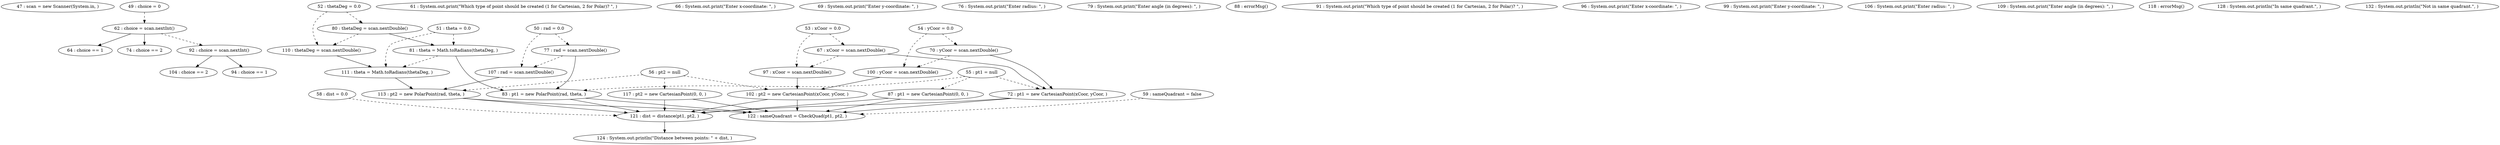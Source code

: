 digraph G {
"47 : scan = new Scanner(System.in, )"
"49 : choice = 0"
"49 : choice = 0" -> "62 : choice = scan.nextInt()" [style=dashed]
"50 : rad = 0.0"
"50 : rad = 0.0" -> "107 : rad = scan.nextDouble()" [style=dashed]
"50 : rad = 0.0" -> "77 : rad = scan.nextDouble()" [style=dashed]
"51 : theta = 0.0"
"51 : theta = 0.0" -> "81 : theta = Math.toRadians(thetaDeg, )" [style=dashed]
"51 : theta = 0.0" -> "111 : theta = Math.toRadians(thetaDeg, )" [style=dashed]
"52 : thetaDeg = 0.0"
"52 : thetaDeg = 0.0" -> "80 : thetaDeg = scan.nextDouble()" [style=dashed]
"52 : thetaDeg = 0.0" -> "110 : thetaDeg = scan.nextDouble()" [style=dashed]
"53 : xCoor = 0.0"
"53 : xCoor = 0.0" -> "67 : xCoor = scan.nextDouble()" [style=dashed]
"53 : xCoor = 0.0" -> "97 : xCoor = scan.nextDouble()" [style=dashed]
"54 : yCoor = 0.0"
"54 : yCoor = 0.0" -> "100 : yCoor = scan.nextDouble()" [style=dashed]
"54 : yCoor = 0.0" -> "70 : yCoor = scan.nextDouble()" [style=dashed]
"55 : pt1 = null"
"55 : pt1 = null" -> "83 : pt1 = new PolarPoint(rad, theta, )" [style=dashed]
"55 : pt1 = null" -> "87 : pt1 = new CartesianPoint(0, 0, )" [style=dashed]
"55 : pt1 = null" -> "72 : pt1 = new CartesianPoint(xCoor, yCoor, )" [style=dashed]
"56 : pt2 = null"
"56 : pt2 = null" -> "102 : pt2 = new CartesianPoint(xCoor, yCoor, )" [style=dashed]
"56 : pt2 = null" -> "113 : pt2 = new PolarPoint(rad, theta, )" [style=dashed]
"56 : pt2 = null" -> "117 : pt2 = new CartesianPoint(0, 0, )" [style=dashed]
"58 : dist = 0.0"
"58 : dist = 0.0" -> "121 : dist = distance(pt1, pt2, )" [style=dashed]
"59 : sameQuadrant = false"
"59 : sameQuadrant = false" -> "122 : sameQuadrant = CheckQuad(pt1, pt2, )" [style=dashed]
"61 : System.out.print(\"Which type of point should be created (1 for Cartesian, 2 for Polar)? \", )"
"62 : choice = scan.nextInt()"
"62 : choice = scan.nextInt()" -> "64 : choice == 1"
"62 : choice = scan.nextInt()" -> "74 : choice == 2"
"62 : choice = scan.nextInt()" -> "92 : choice = scan.nextInt()" [style=dashed]
"64 : choice == 1"
"66 : System.out.print(\"Enter x-coordinate: \", )"
"67 : xCoor = scan.nextDouble()"
"67 : xCoor = scan.nextDouble()" -> "72 : pt1 = new CartesianPoint(xCoor, yCoor, )"
"67 : xCoor = scan.nextDouble()" -> "97 : xCoor = scan.nextDouble()" [style=dashed]
"69 : System.out.print(\"Enter y-coordinate: \", )"
"70 : yCoor = scan.nextDouble()"
"70 : yCoor = scan.nextDouble()" -> "72 : pt1 = new CartesianPoint(xCoor, yCoor, )"
"70 : yCoor = scan.nextDouble()" -> "100 : yCoor = scan.nextDouble()" [style=dashed]
"72 : pt1 = new CartesianPoint(xCoor, yCoor, )"
"72 : pt1 = new CartesianPoint(xCoor, yCoor, )" -> "122 : sameQuadrant = CheckQuad(pt1, pt2, )"
"72 : pt1 = new CartesianPoint(xCoor, yCoor, )" -> "121 : dist = distance(pt1, pt2, )"
"74 : choice == 2"
"76 : System.out.print(\"Enter radius: \", )"
"77 : rad = scan.nextDouble()"
"77 : rad = scan.nextDouble()" -> "83 : pt1 = new PolarPoint(rad, theta, )"
"77 : rad = scan.nextDouble()" -> "107 : rad = scan.nextDouble()" [style=dashed]
"79 : System.out.print(\"Enter angle (in degrees): \", )"
"80 : thetaDeg = scan.nextDouble()"
"80 : thetaDeg = scan.nextDouble()" -> "81 : theta = Math.toRadians(thetaDeg, )"
"80 : thetaDeg = scan.nextDouble()" -> "110 : thetaDeg = scan.nextDouble()" [style=dashed]
"81 : theta = Math.toRadians(thetaDeg, )"
"81 : theta = Math.toRadians(thetaDeg, )" -> "83 : pt1 = new PolarPoint(rad, theta, )"
"81 : theta = Math.toRadians(thetaDeg, )" -> "111 : theta = Math.toRadians(thetaDeg, )" [style=dashed]
"83 : pt1 = new PolarPoint(rad, theta, )"
"83 : pt1 = new PolarPoint(rad, theta, )" -> "122 : sameQuadrant = CheckQuad(pt1, pt2, )"
"83 : pt1 = new PolarPoint(rad, theta, )" -> "121 : dist = distance(pt1, pt2, )"
"87 : pt1 = new CartesianPoint(0, 0, )"
"87 : pt1 = new CartesianPoint(0, 0, )" -> "122 : sameQuadrant = CheckQuad(pt1, pt2, )"
"87 : pt1 = new CartesianPoint(0, 0, )" -> "121 : dist = distance(pt1, pt2, )"
"88 : errorMsg()"
"91 : System.out.print(\"Which type of point should be created (1 for Cartesian, 2 for Polar)? \", )"
"92 : choice = scan.nextInt()"
"92 : choice = scan.nextInt()" -> "104 : choice == 2"
"92 : choice = scan.nextInt()" -> "94 : choice == 1"
"94 : choice == 1"
"96 : System.out.print(\"Enter x-coordinate: \", )"
"97 : xCoor = scan.nextDouble()"
"97 : xCoor = scan.nextDouble()" -> "102 : pt2 = new CartesianPoint(xCoor, yCoor, )"
"99 : System.out.print(\"Enter y-coordinate: \", )"
"100 : yCoor = scan.nextDouble()"
"100 : yCoor = scan.nextDouble()" -> "102 : pt2 = new CartesianPoint(xCoor, yCoor, )"
"102 : pt2 = new CartesianPoint(xCoor, yCoor, )"
"102 : pt2 = new CartesianPoint(xCoor, yCoor, )" -> "122 : sameQuadrant = CheckQuad(pt1, pt2, )"
"102 : pt2 = new CartesianPoint(xCoor, yCoor, )" -> "121 : dist = distance(pt1, pt2, )"
"104 : choice == 2"
"106 : System.out.print(\"Enter radius: \", )"
"107 : rad = scan.nextDouble()"
"107 : rad = scan.nextDouble()" -> "113 : pt2 = new PolarPoint(rad, theta, )"
"109 : System.out.print(\"Enter angle (in degrees): \", )"
"110 : thetaDeg = scan.nextDouble()"
"110 : thetaDeg = scan.nextDouble()" -> "111 : theta = Math.toRadians(thetaDeg, )"
"111 : theta = Math.toRadians(thetaDeg, )"
"111 : theta = Math.toRadians(thetaDeg, )" -> "113 : pt2 = new PolarPoint(rad, theta, )"
"113 : pt2 = new PolarPoint(rad, theta, )"
"113 : pt2 = new PolarPoint(rad, theta, )" -> "122 : sameQuadrant = CheckQuad(pt1, pt2, )"
"113 : pt2 = new PolarPoint(rad, theta, )" -> "121 : dist = distance(pt1, pt2, )"
"117 : pt2 = new CartesianPoint(0, 0, )"
"117 : pt2 = new CartesianPoint(0, 0, )" -> "122 : sameQuadrant = CheckQuad(pt1, pt2, )"
"117 : pt2 = new CartesianPoint(0, 0, )" -> "121 : dist = distance(pt1, pt2, )"
"118 : errorMsg()"
"121 : dist = distance(pt1, pt2, )"
"121 : dist = distance(pt1, pt2, )" -> "124 : System.out.println(\"Distance between points: \" + dist, )"
"122 : sameQuadrant = CheckQuad(pt1, pt2, )"
"124 : System.out.println(\"Distance between points: \" + dist, )"
"128 : System.out.println(\"In same quadrant.\", )"
"132 : System.out.println(\"Not in same quadrant.\", )"
}